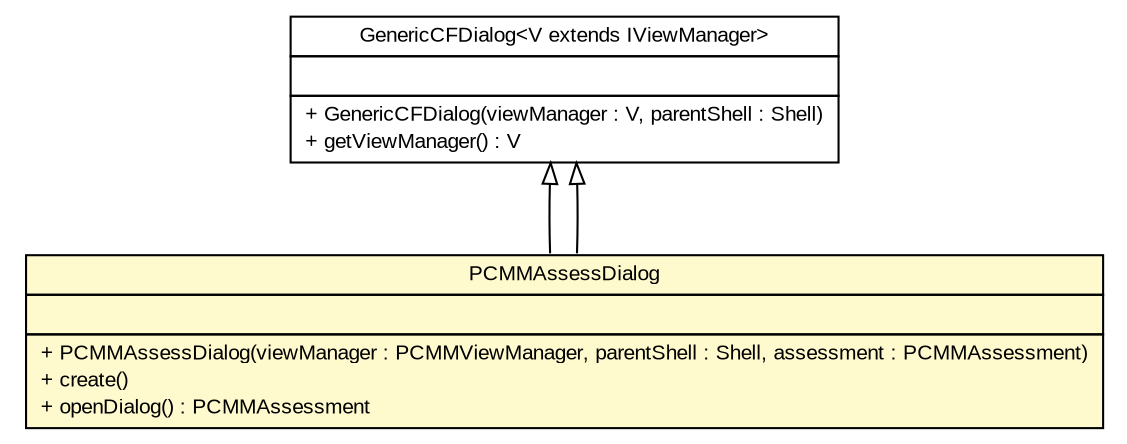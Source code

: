 #!/usr/local/bin/dot
#
# Class diagram 
# Generated by UMLGraph version R5_6-24-gf6e263 (http://www.umlgraph.org/)
#

digraph G {
	edge [fontname="arial",fontsize=10,labelfontname="arial",labelfontsize=10];
	node [fontname="arial",fontsize=10,shape=plaintext];
	nodesep=0.25;
	ranksep=0.5;
	// gov.sandia.cf.parts.dialogs.GenericCFDialog<V extends gov.sandia.cf.parts.ui.IViewManager>
	c252495 [label=<<table title="gov.sandia.cf.parts.dialogs.GenericCFDialog" border="0" cellborder="1" cellspacing="0" cellpadding="2" port="p" href="../../dialogs/GenericCFDialog.html">
		<tr><td><table border="0" cellspacing="0" cellpadding="1">
<tr><td align="center" balign="center"> GenericCFDialog&lt;V extends IViewManager&gt; </td></tr>
		</table></td></tr>
		<tr><td><table border="0" cellspacing="0" cellpadding="1">
<tr><td align="left" balign="left">  </td></tr>
		</table></td></tr>
		<tr><td><table border="0" cellspacing="0" cellpadding="1">
<tr><td align="left" balign="left"> + GenericCFDialog(viewManager : V, parentShell : Shell) </td></tr>
<tr><td align="left" balign="left"> + getViewManager() : V </td></tr>
		</table></td></tr>
		</table>>, URL="../../dialogs/GenericCFDialog.html", fontname="arial", fontcolor="black", fontsize=10.0];
	// gov.sandia.cf.parts.ui.pcmm.PCMMAssessDialog
	c252576 [label=<<table title="gov.sandia.cf.parts.ui.pcmm.PCMMAssessDialog" border="0" cellborder="1" cellspacing="0" cellpadding="2" port="p" bgcolor="lemonChiffon" href="./PCMMAssessDialog.html">
		<tr><td><table border="0" cellspacing="0" cellpadding="1">
<tr><td align="center" balign="center"> PCMMAssessDialog </td></tr>
		</table></td></tr>
		<tr><td><table border="0" cellspacing="0" cellpadding="1">
<tr><td align="left" balign="left">  </td></tr>
		</table></td></tr>
		<tr><td><table border="0" cellspacing="0" cellpadding="1">
<tr><td align="left" balign="left"> + PCMMAssessDialog(viewManager : PCMMViewManager, parentShell : Shell, assessment : PCMMAssessment) </td></tr>
<tr><td align="left" balign="left"> + create() </td></tr>
<tr><td align="left" balign="left"> + openDialog() : PCMMAssessment </td></tr>
		</table></td></tr>
		</table>>, URL="./PCMMAssessDialog.html", fontname="arial", fontcolor="black", fontsize=10.0];
	//gov.sandia.cf.parts.ui.pcmm.PCMMAssessDialog extends gov.sandia.cf.parts.dialogs.GenericCFDialog<gov.sandia.cf.parts.ui.pcmm.PCMMViewManager>
	c252495:p -> c252576:p [dir=back,arrowtail=empty];
	//gov.sandia.cf.parts.ui.pcmm.PCMMAssessDialog extends gov.sandia.cf.parts.dialogs.GenericCFDialog<gov.sandia.cf.parts.ui.pcmm.PCMMViewManager>
	c252495:p -> c252576:p [dir=back,arrowtail=empty];
}

